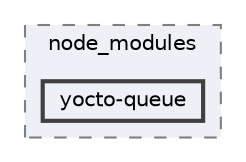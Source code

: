 digraph "pkiclassroomrescheduler/src/main/frontend/node_modules/yocto-queue"
{
 // LATEX_PDF_SIZE
  bgcolor="transparent";
  edge [fontname=Helvetica,fontsize=10,labelfontname=Helvetica,labelfontsize=10];
  node [fontname=Helvetica,fontsize=10,shape=box,height=0.2,width=0.4];
  compound=true
  subgraph clusterdir_72953eda66ccb3a2722c28e1c3e6c23b {
    graph [ bgcolor="#edf0f7", pencolor="grey50", label="node_modules", fontname=Helvetica,fontsize=10 style="filled,dashed", URL="dir_72953eda66ccb3a2722c28e1c3e6c23b.html",tooltip=""]
  dir_953b9768aff6c1d20be4215d0e29ac35 [label="yocto-queue", fillcolor="#edf0f7", color="grey25", style="filled,bold", URL="dir_953b9768aff6c1d20be4215d0e29ac35.html",tooltip=""];
  }
}
